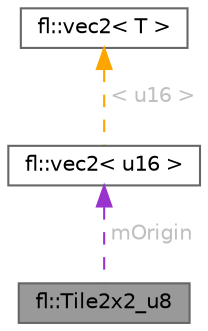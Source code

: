 digraph "fl::Tile2x2_u8"
{
 // INTERACTIVE_SVG=YES
 // LATEX_PDF_SIZE
  bgcolor="transparent";
  edge [fontname=Helvetica,fontsize=10,labelfontname=Helvetica,labelfontsize=10];
  node [fontname=Helvetica,fontsize=10,shape=box,height=0.2,width=0.4];
  Node1 [id="Node000001",label="fl::Tile2x2_u8",height=0.2,width=0.4,color="gray40", fillcolor="grey60", style="filled", fontcolor="black",tooltip=" "];
  Node2 -> Node1 [id="edge1_Node000001_Node000002",dir="back",color="darkorchid3",style="dashed",tooltip=" ",label=" mOrigin",fontcolor="grey" ];
  Node2 [id="Node000002",label="fl::vec2\< u16 \>",height=0.2,width=0.4,color="gray40", fillcolor="white", style="filled",URL="$d5/d5d/structfl_1_1vec2.html",tooltip=" "];
  Node3 -> Node2 [id="edge2_Node000002_Node000003",dir="back",color="orange",style="dashed",tooltip=" ",label=" \< u16 \>",fontcolor="grey" ];
  Node3 [id="Node000003",label="fl::vec2\< T \>",height=0.2,width=0.4,color="gray40", fillcolor="white", style="filled",URL="$d5/d5d/structfl_1_1vec2.html",tooltip=" "];
}
